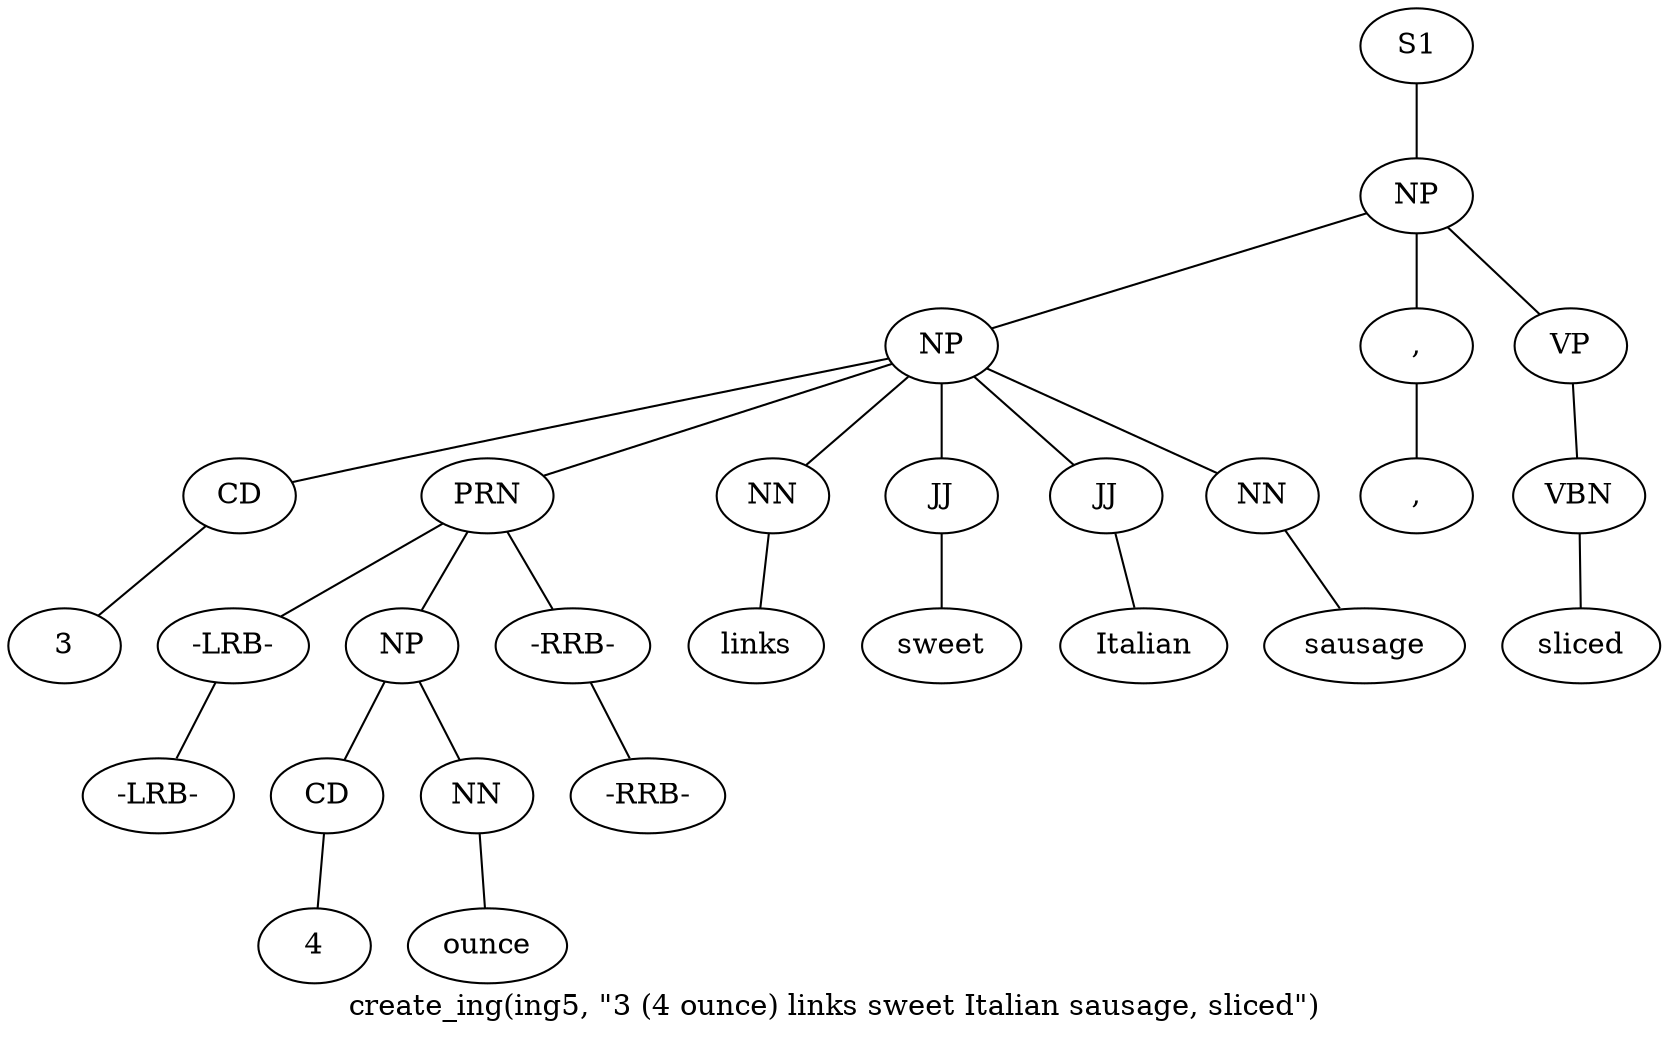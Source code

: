 graph SyntaxGraph {
	label = "create_ing(ing5, \"3 (4 ounce) links sweet Italian sausage, sliced\")";
	Node0 [label="S1"];
	Node1 [label="NP"];
	Node2 [label="NP"];
	Node3 [label="CD"];
	Node4 [label="3"];
	Node5 [label="PRN"];
	Node6 [label="-LRB-"];
	Node7 [label="-LRB-"];
	Node8 [label="NP"];
	Node9 [label="CD"];
	Node10 [label="4"];
	Node11 [label="NN"];
	Node12 [label="ounce"];
	Node13 [label="-RRB-"];
	Node14 [label="-RRB-"];
	Node15 [label="NN"];
	Node16 [label="links"];
	Node17 [label="JJ"];
	Node18 [label="sweet"];
	Node19 [label="JJ"];
	Node20 [label="Italian"];
	Node21 [label="NN"];
	Node22 [label="sausage"];
	Node23 [label=","];
	Node24 [label=","];
	Node25 [label="VP"];
	Node26 [label="VBN"];
	Node27 [label="sliced"];

	Node0 -- Node1;
	Node1 -- Node2;
	Node1 -- Node23;
	Node1 -- Node25;
	Node2 -- Node3;
	Node2 -- Node5;
	Node2 -- Node15;
	Node2 -- Node17;
	Node2 -- Node19;
	Node2 -- Node21;
	Node3 -- Node4;
	Node5 -- Node6;
	Node5 -- Node8;
	Node5 -- Node13;
	Node6 -- Node7;
	Node8 -- Node9;
	Node8 -- Node11;
	Node9 -- Node10;
	Node11 -- Node12;
	Node13 -- Node14;
	Node15 -- Node16;
	Node17 -- Node18;
	Node19 -- Node20;
	Node21 -- Node22;
	Node23 -- Node24;
	Node25 -- Node26;
	Node26 -- Node27;
}